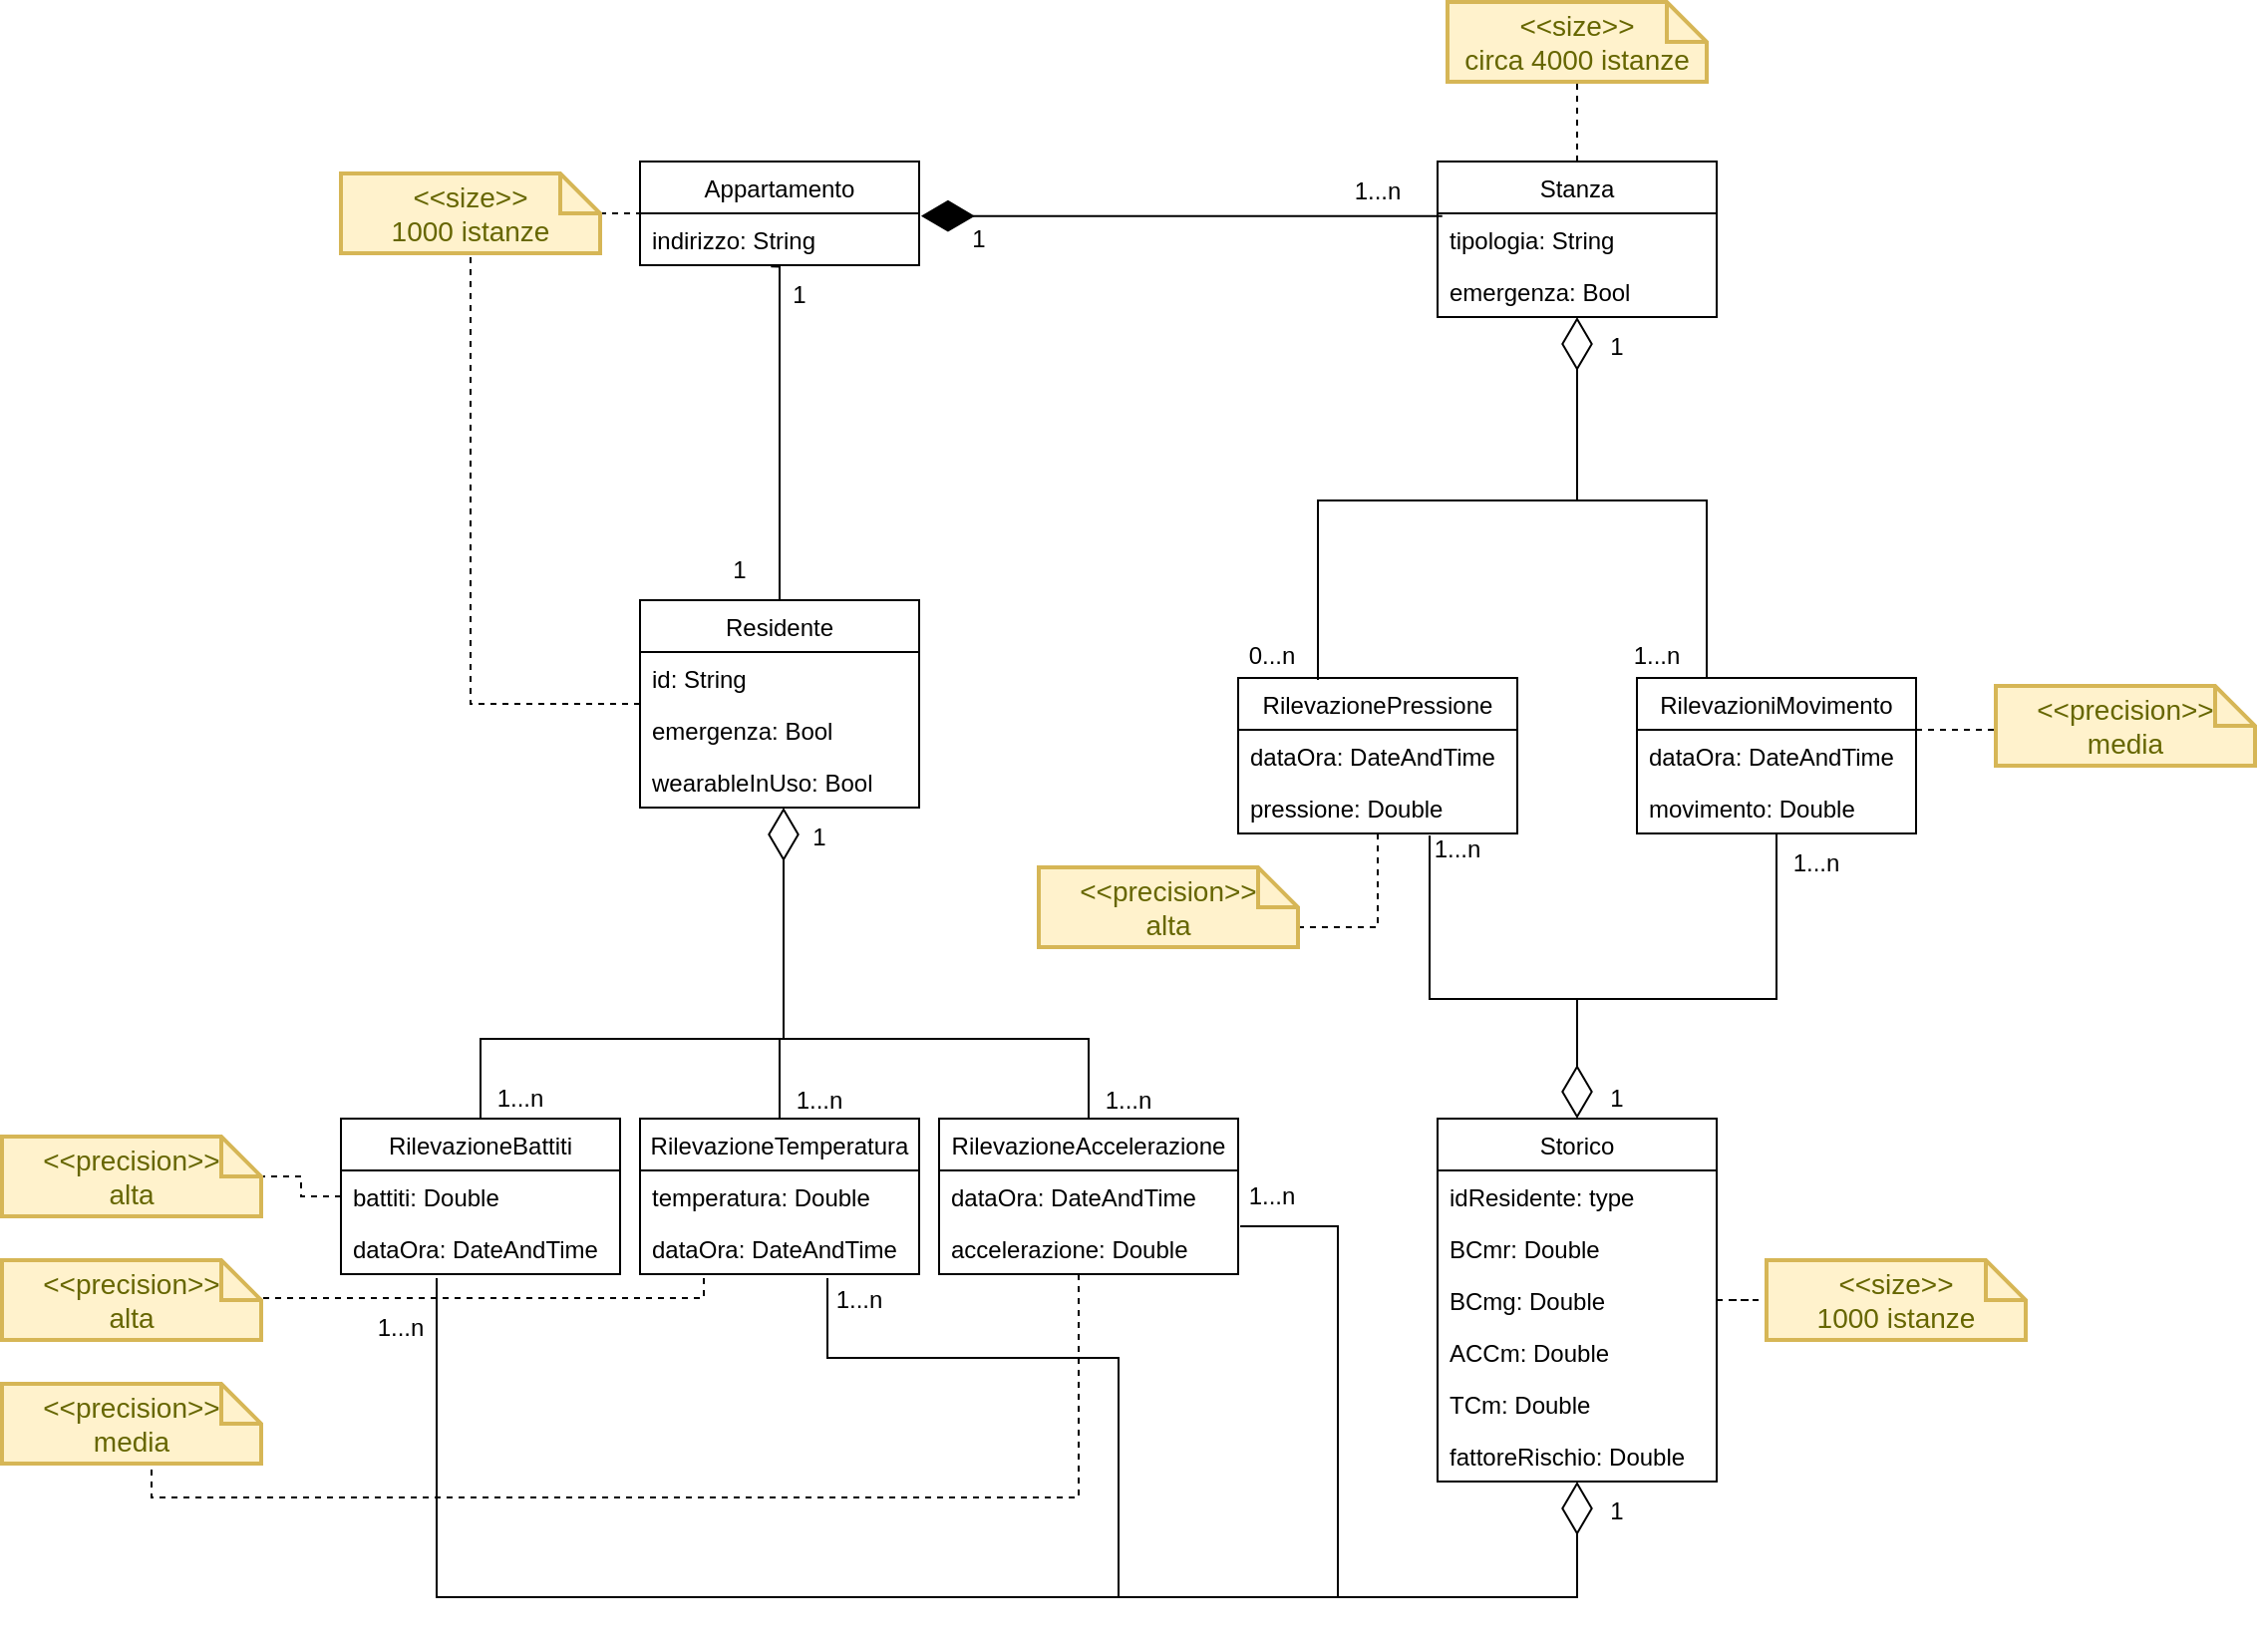 <mxfile version="20.3.0" type="device"><diagram id="WO7DhAfLoQNvGxGaE5zZ" name="Page-1"><mxGraphModel dx="1872" dy="1639" grid="1" gridSize="10" guides="1" tooltips="1" connect="1" arrows="1" fold="1" page="1" pageScale="1" pageWidth="850" pageHeight="1100" math="0" shadow="0"><root><mxCell id="0"/><mxCell id="1" parent="0"/><mxCell id="sSwHK__RhGpUzQnZFzN2-1" value="Appartamento" style="swimlane;fontStyle=0;childLayout=stackLayout;horizontal=1;startSize=26;fillColor=none;horizontalStack=0;resizeParent=1;resizeParentMax=0;resizeLast=0;collapsible=1;marginBottom=0;" parent="1" vertex="1"><mxGeometry x="150" y="80" width="140" height="52" as="geometry"><mxRectangle x="40" y="40" width="100" height="30" as="alternateBounds"/></mxGeometry></mxCell><mxCell id="sSwHK__RhGpUzQnZFzN2-2" value="indirizzo: String" style="text;strokeColor=none;fillColor=none;align=left;verticalAlign=top;spacingLeft=4;spacingRight=4;overflow=hidden;rotatable=0;points=[[0,0.5],[1,0.5]];portConstraint=eastwest;" parent="sSwHK__RhGpUzQnZFzN2-1" vertex="1"><mxGeometry y="26" width="140" height="26" as="geometry"/></mxCell><mxCell id="sSwHK__RhGpUzQnZFzN2-77" style="edgeStyle=orthogonalEdgeStyle;rounded=0;orthogonalLoop=1;jettySize=auto;html=1;entryX=0.5;entryY=1;entryDx=0;entryDy=0;entryPerimeter=0;dashed=1;endArrow=none;endFill=0;" parent="1" source="sSwHK__RhGpUzQnZFzN2-6" target="sSwHK__RhGpUzQnZFzN2-76" edge="1"><mxGeometry relative="1" as="geometry"/></mxCell><mxCell id="sSwHK__RhGpUzQnZFzN2-6" value="Stanza" style="swimlane;fontStyle=0;childLayout=stackLayout;horizontal=1;startSize=26;fillColor=none;horizontalStack=0;resizeParent=1;resizeParentMax=0;resizeLast=0;collapsible=1;marginBottom=0;" parent="1" vertex="1"><mxGeometry x="550" y="80" width="140" height="78" as="geometry"/></mxCell><mxCell id="sSwHK__RhGpUzQnZFzN2-7" value="tipologia: String" style="text;strokeColor=none;fillColor=none;align=left;verticalAlign=top;spacingLeft=4;spacingRight=4;overflow=hidden;rotatable=0;points=[[0,0.5],[1,0.5]];portConstraint=eastwest;" parent="sSwHK__RhGpUzQnZFzN2-6" vertex="1"><mxGeometry y="26" width="140" height="26" as="geometry"/></mxCell><mxCell id="sSwHK__RhGpUzQnZFzN2-37" value="emergenza: Bool" style="text;strokeColor=none;fillColor=none;align=left;verticalAlign=top;spacingLeft=4;spacingRight=4;overflow=hidden;rotatable=0;points=[[0,0.5],[1,0.5]];portConstraint=eastwest;" parent="sSwHK__RhGpUzQnZFzN2-6" vertex="1"><mxGeometry y="52" width="140" height="26" as="geometry"/></mxCell><mxCell id="sSwHK__RhGpUzQnZFzN2-11" value="" style="endArrow=diamondThin;endFill=1;endSize=24;html=1;rounded=0;exitX=0.017;exitY=0.051;exitDx=0;exitDy=0;exitPerimeter=0;entryX=1.007;entryY=0.051;entryDx=0;entryDy=0;entryPerimeter=0;" parent="1" source="sSwHK__RhGpUzQnZFzN2-7" target="sSwHK__RhGpUzQnZFzN2-2" edge="1"><mxGeometry width="160" relative="1" as="geometry"><mxPoint x="320" y="320" as="sourcePoint"/><mxPoint x="480" y="320" as="targetPoint"/></mxGeometry></mxCell><mxCell id="sSwHK__RhGpUzQnZFzN2-12" value="1" style="text;html=1;strokeColor=none;fillColor=none;align=center;verticalAlign=middle;whiteSpace=wrap;rounded=0;" parent="1" vertex="1"><mxGeometry x="290" y="104" width="60" height="30" as="geometry"/></mxCell><mxCell id="sSwHK__RhGpUzQnZFzN2-13" value="1...n" style="text;html=1;strokeColor=none;fillColor=none;align=center;verticalAlign=middle;whiteSpace=wrap;rounded=0;" parent="1" vertex="1"><mxGeometry x="490" y="80" width="60" height="30" as="geometry"/></mxCell><mxCell id="sSwHK__RhGpUzQnZFzN2-33" style="edgeStyle=orthogonalEdgeStyle;rounded=0;orthogonalLoop=1;jettySize=auto;html=1;entryX=0.469;entryY=1.026;entryDx=0;entryDy=0;entryPerimeter=0;endArrow=none;endFill=0;" parent="1" source="sSwHK__RhGpUzQnZFzN2-25" target="sSwHK__RhGpUzQnZFzN2-2" edge="1"><mxGeometry relative="1" as="geometry"><Array as="points"><mxPoint x="220" y="250"/><mxPoint x="220" y="250"/></Array></mxGeometry></mxCell><mxCell id="n2ziMS0ma2q-zLLjiRqA-52" style="edgeStyle=orthogonalEdgeStyle;rounded=0;orthogonalLoop=1;jettySize=auto;html=1;entryX=0.5;entryY=1;entryDx=0;entryDy=0;entryPerimeter=0;dashed=1;endArrow=none;endFill=0;" parent="1" source="sSwHK__RhGpUzQnZFzN2-25" target="sSwHK__RhGpUzQnZFzN2-74" edge="1"><mxGeometry relative="1" as="geometry"/></mxCell><mxCell id="sSwHK__RhGpUzQnZFzN2-25" value="Residente" style="swimlane;fontStyle=0;childLayout=stackLayout;horizontal=1;startSize=26;fillColor=none;horizontalStack=0;resizeParent=1;resizeParentMax=0;resizeLast=0;collapsible=1;marginBottom=0;" parent="1" vertex="1"><mxGeometry x="150" y="300" width="140" height="104" as="geometry"/></mxCell><mxCell id="sSwHK__RhGpUzQnZFzN2-26" value="id: String" style="text;strokeColor=none;fillColor=none;align=left;verticalAlign=top;spacingLeft=4;spacingRight=4;overflow=hidden;rotatable=0;points=[[0,0.5],[1,0.5]];portConstraint=eastwest;" parent="sSwHK__RhGpUzQnZFzN2-25" vertex="1"><mxGeometry y="26" width="140" height="26" as="geometry"/></mxCell><mxCell id="sSwHK__RhGpUzQnZFzN2-27" value="emergenza: Bool" style="text;strokeColor=none;fillColor=none;align=left;verticalAlign=top;spacingLeft=4;spacingRight=4;overflow=hidden;rotatable=0;points=[[0,0.5],[1,0.5]];portConstraint=eastwest;" parent="sSwHK__RhGpUzQnZFzN2-25" vertex="1"><mxGeometry y="52" width="140" height="26" as="geometry"/></mxCell><mxCell id="sSwHK__RhGpUzQnZFzN2-28" value="wearableInUso: Bool" style="text;strokeColor=none;fillColor=none;align=left;verticalAlign=top;spacingLeft=4;spacingRight=4;overflow=hidden;rotatable=0;points=[[0,0.5],[1,0.5]];portConstraint=eastwest;" parent="sSwHK__RhGpUzQnZFzN2-25" vertex="1"><mxGeometry y="78" width="140" height="26" as="geometry"/></mxCell><mxCell id="sSwHK__RhGpUzQnZFzN2-34" value="1" style="text;html=1;strokeColor=none;fillColor=none;align=center;verticalAlign=middle;whiteSpace=wrap;rounded=0;" parent="1" vertex="1"><mxGeometry x="200" y="132" width="60" height="30" as="geometry"/></mxCell><mxCell id="sSwHK__RhGpUzQnZFzN2-35" value="1" style="text;html=1;strokeColor=none;fillColor=none;align=center;verticalAlign=middle;whiteSpace=wrap;rounded=0;" parent="1" vertex="1"><mxGeometry x="170" y="270" width="60" height="30" as="geometry"/></mxCell><mxCell id="sSwHK__RhGpUzQnZFzN2-111" style="edgeStyle=orthogonalEdgeStyle;rounded=0;orthogonalLoop=1;jettySize=auto;html=1;entryX=0;entryY=0.5;entryDx=0;entryDy=0;entryPerimeter=0;dashed=1;endArrow=none;endFill=0;" parent="1" source="sSwHK__RhGpUzQnZFzN2-56" target="sSwHK__RhGpUzQnZFzN2-110" edge="1"><mxGeometry relative="1" as="geometry"/></mxCell><mxCell id="sSwHK__RhGpUzQnZFzN2-56" value="Storico" style="swimlane;fontStyle=0;childLayout=stackLayout;horizontal=1;startSize=26;fillColor=none;horizontalStack=0;resizeParent=1;resizeParentMax=0;resizeLast=0;collapsible=1;marginBottom=0;" parent="1" vertex="1"><mxGeometry x="550" y="560" width="140" height="182" as="geometry"/></mxCell><mxCell id="sSwHK__RhGpUzQnZFzN2-57" value="idResidente: type" style="text;strokeColor=none;fillColor=none;align=left;verticalAlign=top;spacingLeft=4;spacingRight=4;overflow=hidden;rotatable=0;points=[[0,0.5],[1,0.5]];portConstraint=eastwest;" parent="sSwHK__RhGpUzQnZFzN2-56" vertex="1"><mxGeometry y="26" width="140" height="26" as="geometry"/></mxCell><mxCell id="sSwHK__RhGpUzQnZFzN2-43" value="BCmr: Double" style="text;strokeColor=none;fillColor=none;align=left;verticalAlign=top;spacingLeft=4;spacingRight=4;overflow=hidden;rotatable=0;points=[[0,0.5],[1,0.5]];portConstraint=eastwest;" parent="sSwHK__RhGpUzQnZFzN2-56" vertex="1"><mxGeometry y="52" width="140" height="26" as="geometry"/></mxCell><mxCell id="sSwHK__RhGpUzQnZFzN2-42" value="BCmg: Double" style="text;strokeColor=none;fillColor=none;align=left;verticalAlign=top;spacingLeft=4;spacingRight=4;overflow=hidden;rotatable=0;points=[[0,0.5],[1,0.5]];portConstraint=eastwest;" parent="sSwHK__RhGpUzQnZFzN2-56" vertex="1"><mxGeometry y="78" width="140" height="26" as="geometry"/></mxCell><mxCell id="sSwHK__RhGpUzQnZFzN2-44" value="ACCm: Double" style="text;strokeColor=none;fillColor=none;align=left;verticalAlign=top;spacingLeft=4;spacingRight=4;overflow=hidden;rotatable=0;points=[[0,0.5],[1,0.5]];portConstraint=eastwest;" parent="sSwHK__RhGpUzQnZFzN2-56" vertex="1"><mxGeometry y="104" width="140" height="26" as="geometry"/></mxCell><mxCell id="sSwHK__RhGpUzQnZFzN2-46" value="TCm: Double" style="text;strokeColor=none;fillColor=none;align=left;verticalAlign=top;spacingLeft=4;spacingRight=4;overflow=hidden;rotatable=0;points=[[0,0.5],[1,0.5]];portConstraint=eastwest;" parent="sSwHK__RhGpUzQnZFzN2-56" vertex="1"><mxGeometry y="130" width="140" height="26" as="geometry"/></mxCell><mxCell id="n2ziMS0ma2q-zLLjiRqA-23" value="fattoreRischio: Double" style="text;strokeColor=none;fillColor=none;align=left;verticalAlign=top;spacingLeft=4;spacingRight=4;overflow=hidden;rotatable=0;points=[[0,0.5],[1,0.5]];portConstraint=eastwest;" parent="sSwHK__RhGpUzQnZFzN2-56" vertex="1"><mxGeometry y="156" width="140" height="26" as="geometry"/></mxCell><mxCell id="sSwHK__RhGpUzQnZFzN2-79" style="edgeStyle=orthogonalEdgeStyle;rounded=0;orthogonalLoop=1;jettySize=auto;html=1;entryX=0.005;entryY=0.128;entryDx=0;entryDy=0;entryPerimeter=0;dashed=1;endArrow=none;endFill=0;" parent="1" source="sSwHK__RhGpUzQnZFzN2-74" target="sSwHK__RhGpUzQnZFzN2-2" edge="1"><mxGeometry relative="1" as="geometry"/></mxCell><mxCell id="sSwHK__RhGpUzQnZFzN2-74" value="&amp;lt;&amp;lt;size&amp;gt;&amp;gt;&lt;br&gt;1000 istanze" style="shape=note;strokeWidth=2;fontSize=14;size=20;whiteSpace=wrap;html=1;fillColor=#fff2cc;strokeColor=#d6b656;fontColor=#666600;" parent="1" vertex="1"><mxGeometry y="86" width="130" height="40" as="geometry"/></mxCell><mxCell id="sSwHK__RhGpUzQnZFzN2-76" value="&amp;lt;&amp;lt;size&amp;gt;&amp;gt;&lt;br&gt;circa 4000 istanze" style="shape=note;strokeWidth=2;fontSize=14;size=20;whiteSpace=wrap;html=1;fillColor=#fff2cc;strokeColor=#d6b656;fontColor=#666600;" parent="1" vertex="1"><mxGeometry x="555" width="130" height="40" as="geometry"/></mxCell><mxCell id="n2ziMS0ma2q-zLLjiRqA-41" style="edgeStyle=orthogonalEdgeStyle;rounded=0;orthogonalLoop=1;jettySize=auto;html=1;entryX=0;entryY=0;entryDx=130;entryDy=30;entryPerimeter=0;dashed=1;endArrow=none;endFill=0;" parent="1" source="sSwHK__RhGpUzQnZFzN2-80" target="sSwHK__RhGpUzQnZFzN2-101" edge="1"><mxGeometry relative="1" as="geometry"/></mxCell><mxCell id="sSwHK__RhGpUzQnZFzN2-80" value="RilevazionePressione" style="swimlane;fontStyle=0;childLayout=stackLayout;horizontal=1;startSize=26;fillColor=none;horizontalStack=0;resizeParent=1;resizeParentMax=0;resizeLast=0;collapsible=1;marginBottom=0;" parent="1" vertex="1"><mxGeometry x="450" y="339" width="140" height="78" as="geometry"/></mxCell><mxCell id="Cuu1oooCDhuwHbOR3WT5-2" value="dataOra: DateAndTime" style="text;strokeColor=none;fillColor=none;align=left;verticalAlign=top;spacingLeft=4;spacingRight=4;overflow=hidden;rotatable=0;points=[[0,0.5],[1,0.5]];portConstraint=eastwest;" vertex="1" parent="sSwHK__RhGpUzQnZFzN2-80"><mxGeometry y="26" width="140" height="26" as="geometry"/></mxCell><mxCell id="sSwHK__RhGpUzQnZFzN2-81" value="pressione: Double" style="text;strokeColor=none;fillColor=none;align=left;verticalAlign=top;spacingLeft=4;spacingRight=4;overflow=hidden;rotatable=0;points=[[0,0.5],[1,0.5]];portConstraint=eastwest;" parent="sSwHK__RhGpUzQnZFzN2-80" vertex="1"><mxGeometry y="52" width="140" height="26" as="geometry"/></mxCell><mxCell id="n2ziMS0ma2q-zLLjiRqA-39" style="edgeStyle=orthogonalEdgeStyle;rounded=0;orthogonalLoop=1;jettySize=auto;html=1;entryX=0;entryY=0.5;entryDx=0;entryDy=0;entryPerimeter=0;endArrow=none;endFill=0;dashed=1;" parent="1" source="sSwHK__RhGpUzQnZFzN2-84" target="sSwHK__RhGpUzQnZFzN2-102" edge="1"><mxGeometry relative="1" as="geometry"><Array as="points"><mxPoint x="840" y="365"/></Array></mxGeometry></mxCell><mxCell id="sSwHK__RhGpUzQnZFzN2-84" value="RilevazioniMovimento" style="swimlane;fontStyle=0;childLayout=stackLayout;horizontal=1;startSize=26;fillColor=none;horizontalStack=0;resizeParent=1;resizeParentMax=0;resizeLast=0;collapsible=1;marginBottom=0;" parent="1" vertex="1"><mxGeometry x="650" y="339" width="140" height="78" as="geometry"/></mxCell><mxCell id="Cuu1oooCDhuwHbOR3WT5-1" value="dataOra: DateAndTime" style="text;strokeColor=none;fillColor=none;align=left;verticalAlign=top;spacingLeft=4;spacingRight=4;overflow=hidden;rotatable=0;points=[[0,0.5],[1,0.5]];portConstraint=eastwest;" vertex="1" parent="sSwHK__RhGpUzQnZFzN2-84"><mxGeometry y="26" width="140" height="26" as="geometry"/></mxCell><mxCell id="sSwHK__RhGpUzQnZFzN2-85" value="movimento: Double" style="text;strokeColor=none;fillColor=none;align=left;verticalAlign=top;spacingLeft=4;spacingRight=4;overflow=hidden;rotatable=0;points=[[0,0.5],[1,0.5]];portConstraint=eastwest;" parent="sSwHK__RhGpUzQnZFzN2-84" vertex="1"><mxGeometry y="52" width="140" height="26" as="geometry"/></mxCell><mxCell id="n2ziMS0ma2q-zLLjiRqA-21" style="edgeStyle=orthogonalEdgeStyle;rounded=0;orthogonalLoop=1;jettySize=auto;html=1;dashed=1;endArrow=none;endFill=0;" parent="1" source="sSwHK__RhGpUzQnZFzN2-89" target="sSwHK__RhGpUzQnZFzN2-99" edge="1"><mxGeometry relative="1" as="geometry"/></mxCell><mxCell id="sSwHK__RhGpUzQnZFzN2-89" value="RilevazioneBattiti" style="swimlane;fontStyle=0;childLayout=stackLayout;horizontal=1;startSize=26;fillColor=none;horizontalStack=0;resizeParent=1;resizeParentMax=0;resizeLast=0;collapsible=1;marginBottom=0;" parent="1" vertex="1"><mxGeometry y="560" width="140" height="78" as="geometry"/></mxCell><mxCell id="sSwHK__RhGpUzQnZFzN2-90" value="battiti: Double" style="text;strokeColor=none;fillColor=none;align=left;verticalAlign=top;spacingLeft=4;spacingRight=4;overflow=hidden;rotatable=0;points=[[0,0.5],[1,0.5]];portConstraint=eastwest;" parent="sSwHK__RhGpUzQnZFzN2-89" vertex="1"><mxGeometry y="26" width="140" height="26" as="geometry"/></mxCell><mxCell id="Cuu1oooCDhuwHbOR3WT5-3" value="dataOra: DateAndTime" style="text;strokeColor=none;fillColor=none;align=left;verticalAlign=top;spacingLeft=4;spacingRight=4;overflow=hidden;rotatable=0;points=[[0,0.5],[1,0.5]];portConstraint=eastwest;" vertex="1" parent="sSwHK__RhGpUzQnZFzN2-89"><mxGeometry y="52" width="140" height="26" as="geometry"/></mxCell><mxCell id="sSwHK__RhGpUzQnZFzN2-91" value="RilevazioneTemperatura" style="swimlane;fontStyle=0;childLayout=stackLayout;horizontal=1;startSize=26;fillColor=none;horizontalStack=0;resizeParent=1;resizeParentMax=0;resizeLast=0;collapsible=1;marginBottom=0;" parent="1" vertex="1"><mxGeometry x="150" y="560" width="140" height="78" as="geometry"/></mxCell><mxCell id="sSwHK__RhGpUzQnZFzN2-92" value="temperatura: Double" style="text;strokeColor=none;fillColor=none;align=left;verticalAlign=top;spacingLeft=4;spacingRight=4;overflow=hidden;rotatable=0;points=[[0,0.5],[1,0.5]];portConstraint=eastwest;" parent="sSwHK__RhGpUzQnZFzN2-91" vertex="1"><mxGeometry y="26" width="140" height="26" as="geometry"/></mxCell><mxCell id="Cuu1oooCDhuwHbOR3WT5-4" value="dataOra: DateAndTime" style="text;strokeColor=none;fillColor=none;align=left;verticalAlign=top;spacingLeft=4;spacingRight=4;overflow=hidden;rotatable=0;points=[[0,0.5],[1,0.5]];portConstraint=eastwest;" vertex="1" parent="sSwHK__RhGpUzQnZFzN2-91"><mxGeometry y="52" width="140" height="26" as="geometry"/></mxCell><mxCell id="n2ziMS0ma2q-zLLjiRqA-20" style="edgeStyle=orthogonalEdgeStyle;rounded=0;orthogonalLoop=1;jettySize=auto;html=1;entryX=0.5;entryY=1;entryDx=0;entryDy=0;entryPerimeter=0;dashed=1;endArrow=none;endFill=0;" parent="1" source="sSwHK__RhGpUzQnZFzN2-93" target="sSwHK__RhGpUzQnZFzN2-100" edge="1"><mxGeometry relative="1" as="geometry"><Array as="points"><mxPoint x="370" y="750"/><mxPoint x="-95" y="750"/></Array></mxGeometry></mxCell><mxCell id="sSwHK__RhGpUzQnZFzN2-93" value="RilevazioneAccelerazione" style="swimlane;fontStyle=0;childLayout=stackLayout;horizontal=1;startSize=26;fillColor=none;horizontalStack=0;resizeParent=1;resizeParentMax=0;resizeLast=0;collapsible=1;marginBottom=0;" parent="1" vertex="1"><mxGeometry x="300" y="560" width="150" height="78" as="geometry"/></mxCell><mxCell id="Cuu1oooCDhuwHbOR3WT5-6" value="dataOra: DateAndTime" style="text;strokeColor=none;fillColor=none;align=left;verticalAlign=top;spacingLeft=4;spacingRight=4;overflow=hidden;rotatable=0;points=[[0,0.5],[1,0.5]];portConstraint=eastwest;" vertex="1" parent="sSwHK__RhGpUzQnZFzN2-93"><mxGeometry y="26" width="150" height="26" as="geometry"/></mxCell><mxCell id="sSwHK__RhGpUzQnZFzN2-94" value="accelerazione: Double" style="text;strokeColor=none;fillColor=none;align=left;verticalAlign=top;spacingLeft=4;spacingRight=4;overflow=hidden;rotatable=0;points=[[0,0.5],[1,0.5]];portConstraint=eastwest;" parent="sSwHK__RhGpUzQnZFzN2-93" vertex="1"><mxGeometry y="52" width="150" height="26" as="geometry"/></mxCell><mxCell id="sSwHK__RhGpUzQnZFzN2-98" value="&amp;lt;&amp;lt;precision&amp;gt;&amp;gt;&lt;br&gt;alta" style="shape=note;strokeWidth=2;fontSize=14;size=20;whiteSpace=wrap;html=1;fillColor=#fff2cc;strokeColor=#d6b656;fontColor=#666600;" parent="1" vertex="1"><mxGeometry x="-170" y="631" width="130" height="40" as="geometry"/></mxCell><mxCell id="sSwHK__RhGpUzQnZFzN2-99" value="&amp;lt;&amp;lt;precision&amp;gt;&amp;gt;&lt;br&gt;alta" style="shape=note;strokeWidth=2;fontSize=14;size=20;whiteSpace=wrap;html=1;fillColor=#fff2cc;strokeColor=#d6b656;fontColor=#666600;" parent="1" vertex="1"><mxGeometry x="-170" y="569" width="130" height="40" as="geometry"/></mxCell><mxCell id="sSwHK__RhGpUzQnZFzN2-100" value="&amp;lt;&amp;lt;precision&amp;gt;&amp;gt;&lt;br&gt;media" style="shape=note;strokeWidth=2;fontSize=14;size=20;whiteSpace=wrap;html=1;fillColor=#fff2cc;strokeColor=#d6b656;fontColor=#666600;" parent="1" vertex="1"><mxGeometry x="-170" y="693" width="130" height="40" as="geometry"/></mxCell><mxCell id="sSwHK__RhGpUzQnZFzN2-101" value="&amp;lt;&amp;lt;precision&amp;gt;&amp;gt;&lt;br&gt;alta" style="shape=note;strokeWidth=2;fontSize=14;size=20;whiteSpace=wrap;html=1;fillColor=#fff2cc;strokeColor=#d6b656;fontColor=#666600;" parent="1" vertex="1"><mxGeometry x="350" y="434" width="130" height="40" as="geometry"/></mxCell><mxCell id="sSwHK__RhGpUzQnZFzN2-102" value="&amp;lt;&amp;lt;precision&amp;gt;&amp;gt;&lt;br&gt;media" style="shape=note;strokeWidth=2;fontSize=14;size=20;whiteSpace=wrap;html=1;fillColor=#fff2cc;strokeColor=#d6b656;fontColor=#666600;" parent="1" vertex="1"><mxGeometry x="830" y="343" width="130" height="40" as="geometry"/></mxCell><mxCell id="sSwHK__RhGpUzQnZFzN2-110" value="&amp;lt;&amp;lt;size&amp;gt;&amp;gt;&lt;br&gt;1000 istanze" style="shape=note;strokeWidth=2;fontSize=14;size=20;whiteSpace=wrap;html=1;fillColor=#fff2cc;strokeColor=#d6b656;fontColor=#666600;" parent="1" vertex="1"><mxGeometry x="715" y="631" width="130" height="40" as="geometry"/></mxCell><mxCell id="n2ziMS0ma2q-zLLjiRqA-8" value="" style="endArrow=diamondThin;endFill=0;endSize=24;html=1;rounded=0;exitX=0.5;exitY=0;exitDx=0;exitDy=0;edgeStyle=orthogonalEdgeStyle;" parent="1" source="sSwHK__RhGpUzQnZFzN2-89" target="sSwHK__RhGpUzQnZFzN2-28" edge="1"><mxGeometry width="160" relative="1" as="geometry"><mxPoint x="700" y="534" as="sourcePoint"/><mxPoint x="221.96" y="372.002" as="targetPoint"/><Array as="points"><mxPoint x="70" y="520"/><mxPoint x="222" y="520"/></Array></mxGeometry></mxCell><mxCell id="n2ziMS0ma2q-zLLjiRqA-12" value="" style="endArrow=none;html=1;rounded=0;exitX=0.5;exitY=0;exitDx=0;exitDy=0;" parent="1" source="sSwHK__RhGpUzQnZFzN2-91" edge="1"><mxGeometry width="50" height="50" relative="1" as="geometry"><mxPoint x="510" y="560" as="sourcePoint"/><mxPoint x="220" y="520" as="targetPoint"/></mxGeometry></mxCell><mxCell id="n2ziMS0ma2q-zLLjiRqA-13" value="" style="endArrow=none;html=1;rounded=0;exitX=0.5;exitY=0;exitDx=0;exitDy=0;edgeStyle=orthogonalEdgeStyle;" parent="1" source="sSwHK__RhGpUzQnZFzN2-93" edge="1"><mxGeometry width="50" height="50" relative="1" as="geometry"><mxPoint x="404.96" y="496.988" as="sourcePoint"/><mxPoint x="220" y="520" as="targetPoint"/><Array as="points"><mxPoint x="375" y="520"/></Array></mxGeometry></mxCell><mxCell id="n2ziMS0ma2q-zLLjiRqA-14" value="1" style="text;html=1;strokeColor=none;fillColor=none;align=center;verticalAlign=middle;whiteSpace=wrap;rounded=0;" parent="1" vertex="1"><mxGeometry x="210" y="404" width="60" height="30" as="geometry"/></mxCell><mxCell id="n2ziMS0ma2q-zLLjiRqA-17" value="1...n" style="text;html=1;strokeColor=none;fillColor=none;align=center;verticalAlign=middle;whiteSpace=wrap;rounded=0;" parent="1" vertex="1"><mxGeometry x="365" y="536" width="60" height="30" as="geometry"/></mxCell><mxCell id="n2ziMS0ma2q-zLLjiRqA-18" value="1...n" style="text;html=1;strokeColor=none;fillColor=none;align=center;verticalAlign=middle;whiteSpace=wrap;rounded=0;" parent="1" vertex="1"><mxGeometry x="210" y="536" width="60" height="30" as="geometry"/></mxCell><mxCell id="n2ziMS0ma2q-zLLjiRqA-19" value="1...n" style="text;html=1;strokeColor=none;fillColor=none;align=center;verticalAlign=middle;whiteSpace=wrap;rounded=0;" parent="1" vertex="1"><mxGeometry x="60" y="535" width="60" height="30" as="geometry"/></mxCell><mxCell id="n2ziMS0ma2q-zLLjiRqA-22" value="" style="endArrow=none;dashed=1;html=1;rounded=0;edgeStyle=orthogonalEdgeStyle;entryX=0;entryY=0;entryDx=130;entryDy=20;entryPerimeter=0;" parent="1" target="sSwHK__RhGpUzQnZFzN2-98" edge="1"><mxGeometry width="50" height="50" relative="1" as="geometry"><mxPoint x="182" y="640" as="sourcePoint"/><mxPoint x="560" y="510" as="targetPoint"/><Array as="points"><mxPoint x="182" y="650"/></Array></mxGeometry></mxCell><mxCell id="n2ziMS0ma2q-zLLjiRqA-25" value="" style="endArrow=diamondThin;endFill=0;endSize=24;html=1;rounded=0;edgeStyle=orthogonalEdgeStyle;entryX=0.5;entryY=1;entryDx=0;entryDy=0;" parent="1" target="sSwHK__RhGpUzQnZFzN2-56" edge="1"><mxGeometry width="160" relative="1" as="geometry"><mxPoint x="48" y="640" as="sourcePoint"/><mxPoint x="620" y="770" as="targetPoint"/><Array as="points"><mxPoint x="48" y="800"/><mxPoint x="620" y="800"/></Array></mxGeometry></mxCell><mxCell id="n2ziMS0ma2q-zLLjiRqA-27" value="" style="endArrow=none;html=1;rounded=0;edgeStyle=orthogonalEdgeStyle;exitX=1.007;exitY=0.077;exitDx=0;exitDy=0;exitPerimeter=0;" parent="1" source="sSwHK__RhGpUzQnZFzN2-94" edge="1"><mxGeometry width="50" height="50" relative="1" as="geometry"><mxPoint x="510" y="710" as="sourcePoint"/><mxPoint x="500" y="800" as="targetPoint"/><Array as="points"><mxPoint x="500" y="614"/></Array></mxGeometry></mxCell><mxCell id="n2ziMS0ma2q-zLLjiRqA-28" value="1" style="text;html=1;strokeColor=none;fillColor=none;align=center;verticalAlign=middle;whiteSpace=wrap;rounded=0;" parent="1" vertex="1"><mxGeometry x="610" y="742" width="60" height="30" as="geometry"/></mxCell><mxCell id="n2ziMS0ma2q-zLLjiRqA-30" value="1...n" style="text;html=1;strokeColor=none;fillColor=none;align=center;verticalAlign=middle;whiteSpace=wrap;rounded=0;" parent="1" vertex="1"><mxGeometry x="437" y="584" width="60" height="30" as="geometry"/></mxCell><mxCell id="n2ziMS0ma2q-zLLjiRqA-33" value="1...n" style="text;html=1;strokeColor=none;fillColor=none;align=center;verticalAlign=middle;whiteSpace=wrap;rounded=0;" parent="1" vertex="1"><mxGeometry y="650" width="60" height="30" as="geometry"/></mxCell><mxCell id="n2ziMS0ma2q-zLLjiRqA-34" value="" style="endArrow=none;html=1;rounded=0;edgeStyle=orthogonalEdgeStyle;" parent="1" edge="1"><mxGeometry width="50" height="50" relative="1" as="geometry"><mxPoint x="244" y="640" as="sourcePoint"/><mxPoint x="390" y="800" as="targetPoint"/><Array as="points"><mxPoint x="244" y="680"/><mxPoint x="390" y="680"/></Array></mxGeometry></mxCell><mxCell id="n2ziMS0ma2q-zLLjiRqA-35" value="1...n" style="text;html=1;strokeColor=none;fillColor=none;align=center;verticalAlign=middle;whiteSpace=wrap;rounded=0;" parent="1" vertex="1"><mxGeometry x="230" y="642" width="60" height="18" as="geometry"/></mxCell><mxCell id="n2ziMS0ma2q-zLLjiRqA-42" value="" style="endArrow=diamondThin;endFill=0;endSize=24;html=1;rounded=0;edgeStyle=orthogonalEdgeStyle;entryX=0.5;entryY=1;entryDx=0;entryDy=0;" parent="1" target="sSwHK__RhGpUzQnZFzN2-6" edge="1"><mxGeometry width="160" relative="1" as="geometry"><mxPoint x="490" y="340" as="sourcePoint"/><mxPoint x="232" y="414" as="targetPoint"/><Array as="points"><mxPoint x="490" y="250"/><mxPoint x="620" y="250"/></Array></mxGeometry></mxCell><mxCell id="n2ziMS0ma2q-zLLjiRqA-43" value="" style="endArrow=diamondThin;endFill=0;endSize=24;html=1;rounded=0;edgeStyle=orthogonalEdgeStyle;entryX=0.5;entryY=0;entryDx=0;entryDy=0;exitX=0.686;exitY=1.038;exitDx=0;exitDy=0;exitPerimeter=0;" parent="1" source="sSwHK__RhGpUzQnZFzN2-81" target="sSwHK__RhGpUzQnZFzN2-56" edge="1"><mxGeometry width="160" relative="1" as="geometry"><mxPoint x="500" y="350" as="sourcePoint"/><mxPoint x="630" y="168" as="targetPoint"/><Array as="points"><mxPoint x="546" y="500"/><mxPoint x="620" y="500"/></Array></mxGeometry></mxCell><mxCell id="n2ziMS0ma2q-zLLjiRqA-44" value="" style="endArrow=none;html=1;rounded=0;exitX=0.5;exitY=1;exitDx=0;exitDy=0;edgeStyle=orthogonalEdgeStyle;" parent="1" source="sSwHK__RhGpUzQnZFzN2-84" edge="1"><mxGeometry width="50" height="50" relative="1" as="geometry"><mxPoint x="714.96" y="443.998" as="sourcePoint"/><mxPoint x="620" y="500" as="targetPoint"/><Array as="points"><mxPoint x="720" y="500"/><mxPoint x="650" y="500"/></Array></mxGeometry></mxCell><mxCell id="n2ziMS0ma2q-zLLjiRqA-45" value="" style="endArrow=none;html=1;rounded=0;exitX=0.25;exitY=0;exitDx=0;exitDy=0;edgeStyle=orthogonalEdgeStyle;" parent="1" source="sSwHK__RhGpUzQnZFzN2-84" edge="1"><mxGeometry width="50" height="50" relative="1" as="geometry"><mxPoint x="730" y="401" as="sourcePoint"/><mxPoint x="620" y="250" as="targetPoint"/><Array as="points"><mxPoint x="685" y="250"/></Array></mxGeometry></mxCell><mxCell id="n2ziMS0ma2q-zLLjiRqA-46" value="1" style="text;html=1;strokeColor=none;fillColor=none;align=center;verticalAlign=middle;whiteSpace=wrap;rounded=0;" parent="1" vertex="1"><mxGeometry x="610" y="158" width="60" height="30" as="geometry"/></mxCell><mxCell id="n2ziMS0ma2q-zLLjiRqA-47" value="1...n" style="text;html=1;strokeColor=none;fillColor=none;align=center;verticalAlign=middle;whiteSpace=wrap;rounded=0;" parent="1" vertex="1"><mxGeometry x="630" y="313" width="60" height="30" as="geometry"/></mxCell><mxCell id="n2ziMS0ma2q-zLLjiRqA-48" value="0...n" style="text;html=1;strokeColor=none;fillColor=none;align=center;verticalAlign=middle;whiteSpace=wrap;rounded=0;" parent="1" vertex="1"><mxGeometry x="437" y="313" width="60" height="30" as="geometry"/></mxCell><mxCell id="n2ziMS0ma2q-zLLjiRqA-49" value="1" style="text;html=1;strokeColor=none;fillColor=none;align=center;verticalAlign=middle;whiteSpace=wrap;rounded=0;" parent="1" vertex="1"><mxGeometry x="610" y="535" width="60" height="30" as="geometry"/></mxCell><mxCell id="n2ziMS0ma2q-zLLjiRqA-50" value="1...n" style="text;html=1;strokeColor=none;fillColor=none;align=center;verticalAlign=middle;whiteSpace=wrap;rounded=0;" parent="1" vertex="1"><mxGeometry x="710" y="417" width="60" height="30" as="geometry"/></mxCell><mxCell id="n2ziMS0ma2q-zLLjiRqA-51" value="1...n" style="text;html=1;strokeColor=none;fillColor=none;align=center;verticalAlign=middle;whiteSpace=wrap;rounded=0;" parent="1" vertex="1"><mxGeometry x="530" y="410" width="60" height="30" as="geometry"/></mxCell></root></mxGraphModel></diagram></mxfile>